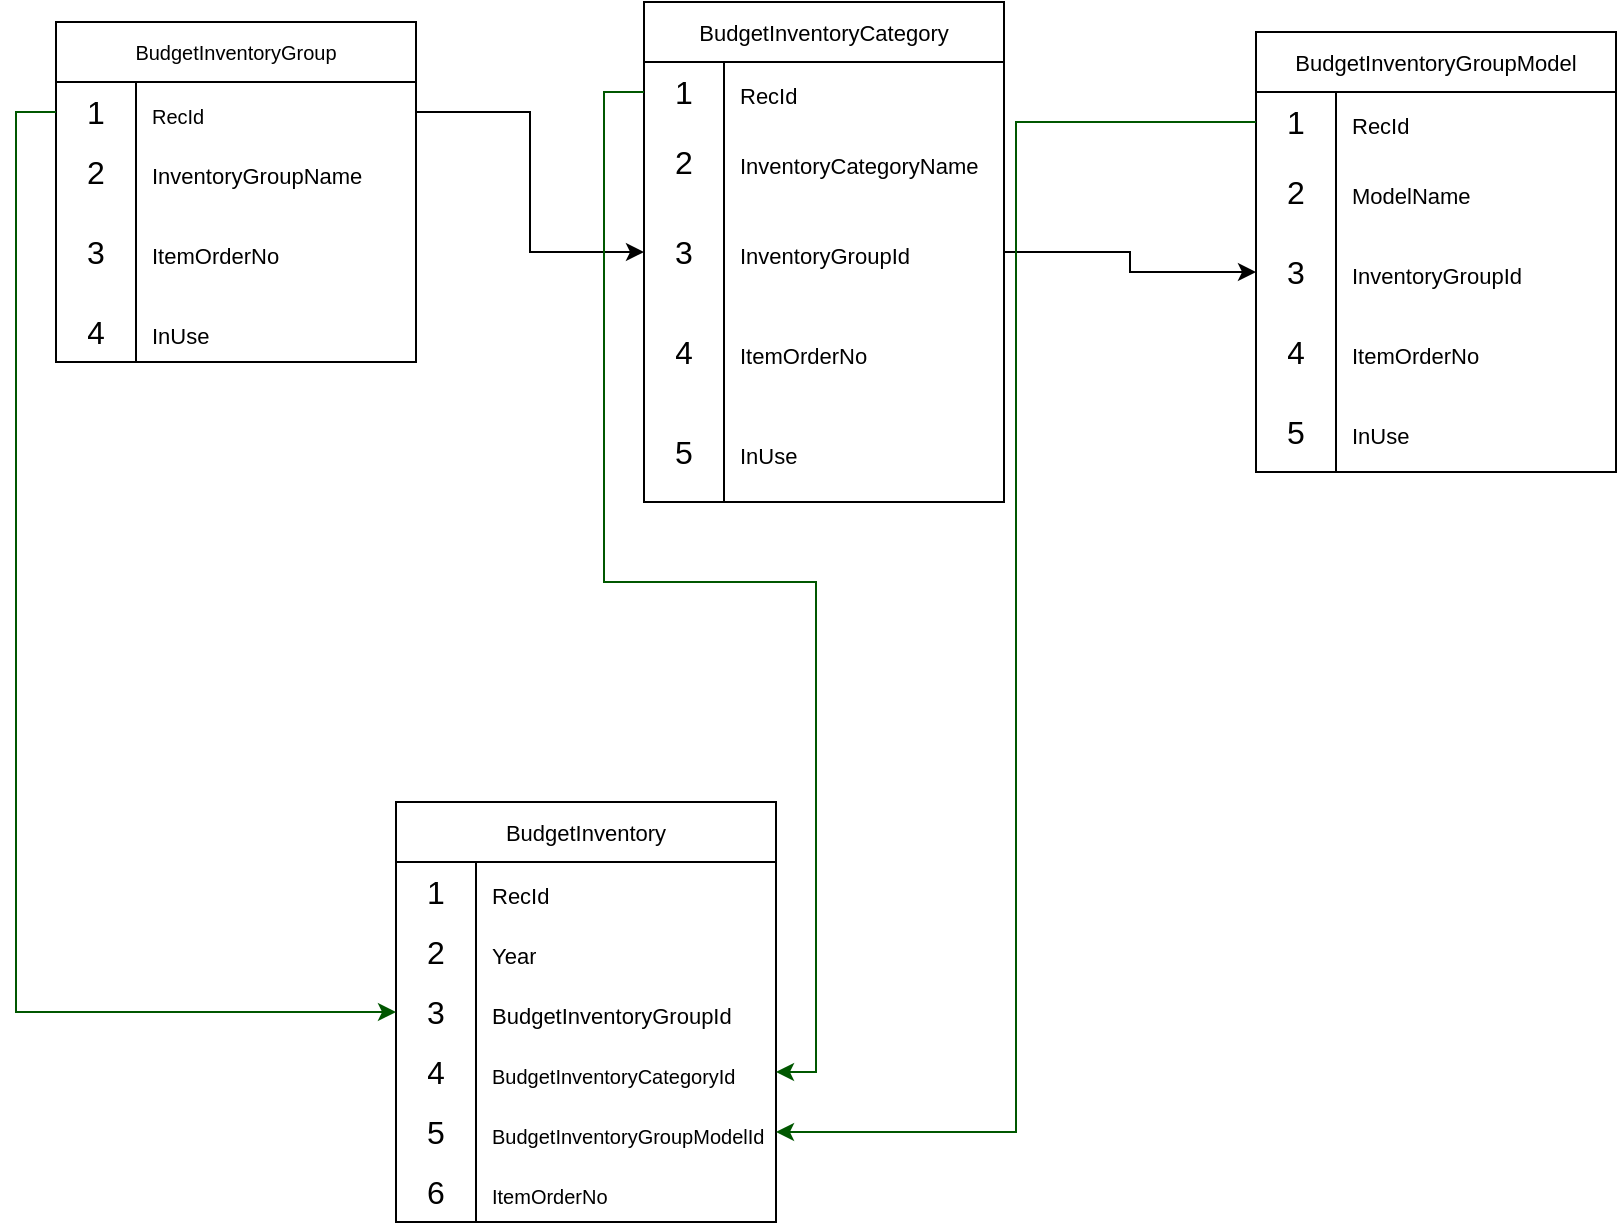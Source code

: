 <mxfile version="21.8.2" type="github">
  <diagram id="C5RBs43oDa-KdzZeNtuy" name="Page-1">
    <mxGraphModel dx="1687" dy="882" grid="1" gridSize="10" guides="1" tooltips="1" connect="1" arrows="1" fold="1" page="1" pageScale="1" pageWidth="827" pageHeight="1169" math="0" shadow="0">
      <root>
        <mxCell id="WIyWlLk6GJQsqaUBKTNV-0" />
        <mxCell id="WIyWlLk6GJQsqaUBKTNV-1" parent="WIyWlLk6GJQsqaUBKTNV-0" />
        <mxCell id="_sI9fXl2GTtRrqDUZF84-5" style="edgeStyle=orthogonalEdgeStyle;rounded=0;orthogonalLoop=1;jettySize=auto;html=1;exitX=0.5;exitY=1;exitDx=0;exitDy=0;" parent="WIyWlLk6GJQsqaUBKTNV-1" edge="1">
          <mxGeometry relative="1" as="geometry">
            <mxPoint x="245" y="610" as="sourcePoint" />
            <mxPoint x="245" y="610" as="targetPoint" />
          </mxGeometry>
        </mxCell>
        <mxCell id="_sI9fXl2GTtRrqDUZF84-6" style="edgeStyle=orthogonalEdgeStyle;rounded=0;orthogonalLoop=1;jettySize=auto;html=1;exitX=0.5;exitY=1;exitDx=0;exitDy=0;" parent="WIyWlLk6GJQsqaUBKTNV-1" edge="1">
          <mxGeometry relative="1" as="geometry">
            <mxPoint x="245" y="610" as="sourcePoint" />
            <mxPoint x="245" y="610" as="targetPoint" />
          </mxGeometry>
        </mxCell>
        <mxCell id="zafTxhWFMlxoKdmS9_LB-69" value="BudgetInventoryGroup" style="shape=table;startSize=30;container=1;collapsible=0;childLayout=tableLayout;fixedRows=1;rowLines=0;fontStyle=0;strokeColor=default;fontSize=10;" vertex="1" parent="WIyWlLk6GJQsqaUBKTNV-1">
          <mxGeometry x="30" y="50" width="180" height="170" as="geometry" />
        </mxCell>
        <mxCell id="zafTxhWFMlxoKdmS9_LB-70" value="" style="shape=tableRow;horizontal=0;startSize=0;swimlaneHead=0;swimlaneBody=0;top=0;left=0;bottom=0;right=0;collapsible=0;dropTarget=0;fillColor=none;points=[[0,0.5],[1,0.5]];portConstraint=eastwest;strokeColor=inherit;fontSize=16;" vertex="1" parent="zafTxhWFMlxoKdmS9_LB-69">
          <mxGeometry y="30" width="180" height="30" as="geometry" />
        </mxCell>
        <mxCell id="zafTxhWFMlxoKdmS9_LB-71" value="1" style="shape=partialRectangle;html=1;whiteSpace=wrap;connectable=0;fillColor=none;top=0;left=0;bottom=0;right=0;overflow=hidden;pointerEvents=1;strokeColor=inherit;fontSize=16;" vertex="1" parent="zafTxhWFMlxoKdmS9_LB-70">
          <mxGeometry width="40" height="30" as="geometry">
            <mxRectangle width="40" height="30" as="alternateBounds" />
          </mxGeometry>
        </mxCell>
        <mxCell id="zafTxhWFMlxoKdmS9_LB-72" value="&lt;font style=&quot;font-size: 10px;&quot;&gt;RecId&lt;/font&gt;" style="shape=partialRectangle;html=1;whiteSpace=wrap;connectable=0;fillColor=none;top=0;left=0;bottom=0;right=0;align=left;spacingLeft=6;overflow=hidden;strokeColor=inherit;fontSize=16;" vertex="1" parent="zafTxhWFMlxoKdmS9_LB-70">
          <mxGeometry x="40" width="140" height="30" as="geometry">
            <mxRectangle width="140" height="30" as="alternateBounds" />
          </mxGeometry>
        </mxCell>
        <mxCell id="zafTxhWFMlxoKdmS9_LB-73" value="" style="shape=tableRow;horizontal=0;startSize=0;swimlaneHead=0;swimlaneBody=0;top=0;left=0;bottom=0;right=0;collapsible=0;dropTarget=0;fillColor=none;points=[[0,0.5],[1,0.5]];portConstraint=eastwest;strokeColor=inherit;fontSize=16;" vertex="1" parent="zafTxhWFMlxoKdmS9_LB-69">
          <mxGeometry y="60" width="180" height="30" as="geometry" />
        </mxCell>
        <mxCell id="zafTxhWFMlxoKdmS9_LB-74" value="2" style="shape=partialRectangle;html=1;whiteSpace=wrap;connectable=0;fillColor=none;top=0;left=0;bottom=0;right=0;overflow=hidden;strokeColor=inherit;fontSize=16;" vertex="1" parent="zafTxhWFMlxoKdmS9_LB-73">
          <mxGeometry width="40" height="30" as="geometry">
            <mxRectangle width="40" height="30" as="alternateBounds" />
          </mxGeometry>
        </mxCell>
        <mxCell id="zafTxhWFMlxoKdmS9_LB-75" value="&lt;font style=&quot;font-size: 11px;&quot;&gt;InventoryGroupName&lt;/font&gt;" style="shape=partialRectangle;html=1;whiteSpace=wrap;connectable=0;fillColor=none;top=0;left=0;bottom=0;right=0;align=left;spacingLeft=6;overflow=hidden;strokeColor=inherit;fontSize=16;" vertex="1" parent="zafTxhWFMlxoKdmS9_LB-73">
          <mxGeometry x="40" width="140" height="30" as="geometry">
            <mxRectangle width="140" height="30" as="alternateBounds" />
          </mxGeometry>
        </mxCell>
        <mxCell id="zafTxhWFMlxoKdmS9_LB-76" value="" style="shape=tableRow;horizontal=0;startSize=0;swimlaneHead=0;swimlaneBody=0;top=0;left=0;bottom=0;right=0;collapsible=0;dropTarget=0;fillColor=none;points=[[0,0.5],[1,0.5]];portConstraint=eastwest;strokeColor=inherit;fontSize=16;" vertex="1" parent="zafTxhWFMlxoKdmS9_LB-69">
          <mxGeometry y="90" width="180" height="50" as="geometry" />
        </mxCell>
        <mxCell id="zafTxhWFMlxoKdmS9_LB-77" value="3" style="shape=partialRectangle;html=1;whiteSpace=wrap;connectable=0;fillColor=none;top=0;left=0;bottom=0;right=0;overflow=hidden;strokeColor=inherit;fontSize=16;" vertex="1" parent="zafTxhWFMlxoKdmS9_LB-76">
          <mxGeometry width="40" height="50" as="geometry">
            <mxRectangle width="40" height="50" as="alternateBounds" />
          </mxGeometry>
        </mxCell>
        <mxCell id="zafTxhWFMlxoKdmS9_LB-78" value="&lt;font style=&quot;font-size: 11px;&quot;&gt;ItemOrderNo&lt;/font&gt;" style="shape=partialRectangle;html=1;whiteSpace=wrap;connectable=0;fillColor=none;top=0;left=0;bottom=0;right=0;align=left;spacingLeft=6;overflow=hidden;strokeColor=inherit;fontSize=16;" vertex="1" parent="zafTxhWFMlxoKdmS9_LB-76">
          <mxGeometry x="40" width="140" height="50" as="geometry">
            <mxRectangle width="140" height="50" as="alternateBounds" />
          </mxGeometry>
        </mxCell>
        <mxCell id="zafTxhWFMlxoKdmS9_LB-79" value="" style="shape=tableRow;horizontal=0;startSize=0;swimlaneHead=0;swimlaneBody=0;top=0;left=0;bottom=0;right=0;collapsible=0;dropTarget=0;fillColor=none;points=[[0,0.5],[1,0.5]];portConstraint=eastwest;strokeColor=inherit;fontSize=16;" vertex="1" parent="zafTxhWFMlxoKdmS9_LB-69">
          <mxGeometry y="140" width="180" height="30" as="geometry" />
        </mxCell>
        <mxCell id="zafTxhWFMlxoKdmS9_LB-80" value="4" style="shape=partialRectangle;html=1;whiteSpace=wrap;connectable=0;fillColor=none;top=0;left=0;bottom=0;right=0;overflow=hidden;strokeColor=inherit;fontSize=16;" vertex="1" parent="zafTxhWFMlxoKdmS9_LB-79">
          <mxGeometry width="40" height="30" as="geometry">
            <mxRectangle width="40" height="30" as="alternateBounds" />
          </mxGeometry>
        </mxCell>
        <mxCell id="zafTxhWFMlxoKdmS9_LB-81" value="&lt;span style=&quot;font-size: 11px;&quot;&gt;InUse&lt;/span&gt;" style="shape=partialRectangle;html=1;whiteSpace=wrap;connectable=0;fillColor=none;top=0;left=0;bottom=0;right=0;align=left;spacingLeft=6;overflow=hidden;strokeColor=inherit;fontSize=16;" vertex="1" parent="zafTxhWFMlxoKdmS9_LB-79">
          <mxGeometry x="40" width="140" height="30" as="geometry">
            <mxRectangle width="140" height="30" as="alternateBounds" />
          </mxGeometry>
        </mxCell>
        <mxCell id="zafTxhWFMlxoKdmS9_LB-83" value="BudgetInventoryCategory" style="shape=table;startSize=30;container=1;collapsible=0;childLayout=tableLayout;fixedRows=1;rowLines=0;fontStyle=0;strokeColor=default;fontSize=11;" vertex="1" parent="WIyWlLk6GJQsqaUBKTNV-1">
          <mxGeometry x="324" y="40" width="180" height="250" as="geometry" />
        </mxCell>
        <mxCell id="zafTxhWFMlxoKdmS9_LB-84" value="" style="shape=tableRow;horizontal=0;startSize=0;swimlaneHead=0;swimlaneBody=0;top=0;left=0;bottom=0;right=0;collapsible=0;dropTarget=0;fillColor=none;points=[[0,0.5],[1,0.5]];portConstraint=eastwest;strokeColor=inherit;fontSize=16;" vertex="1" parent="zafTxhWFMlxoKdmS9_LB-83">
          <mxGeometry y="30" width="180" height="30" as="geometry" />
        </mxCell>
        <mxCell id="zafTxhWFMlxoKdmS9_LB-85" value="1" style="shape=partialRectangle;html=1;whiteSpace=wrap;connectable=0;fillColor=none;top=0;left=0;bottom=0;right=0;overflow=hidden;pointerEvents=1;strokeColor=inherit;fontSize=16;" vertex="1" parent="zafTxhWFMlxoKdmS9_LB-84">
          <mxGeometry width="40" height="30" as="geometry">
            <mxRectangle width="40" height="30" as="alternateBounds" />
          </mxGeometry>
        </mxCell>
        <mxCell id="zafTxhWFMlxoKdmS9_LB-86" value="&lt;font style=&quot;font-size: 11px;&quot;&gt;RecId&lt;/font&gt;" style="shape=partialRectangle;html=1;whiteSpace=wrap;connectable=0;fillColor=none;top=0;left=0;bottom=0;right=0;align=left;spacingLeft=6;overflow=hidden;strokeColor=inherit;fontSize=16;" vertex="1" parent="zafTxhWFMlxoKdmS9_LB-84">
          <mxGeometry x="40" width="140" height="30" as="geometry">
            <mxRectangle width="140" height="30" as="alternateBounds" />
          </mxGeometry>
        </mxCell>
        <mxCell id="zafTxhWFMlxoKdmS9_LB-87" value="" style="shape=tableRow;horizontal=0;startSize=0;swimlaneHead=0;swimlaneBody=0;top=0;left=0;bottom=0;right=0;collapsible=0;dropTarget=0;fillColor=none;points=[[0,0.5],[1,0.5]];portConstraint=eastwest;strokeColor=inherit;fontSize=16;" vertex="1" parent="zafTxhWFMlxoKdmS9_LB-83">
          <mxGeometry y="60" width="180" height="40" as="geometry" />
        </mxCell>
        <mxCell id="zafTxhWFMlxoKdmS9_LB-88" value="2" style="shape=partialRectangle;html=1;whiteSpace=wrap;connectable=0;fillColor=none;top=0;left=0;bottom=0;right=0;overflow=hidden;strokeColor=inherit;fontSize=16;" vertex="1" parent="zafTxhWFMlxoKdmS9_LB-87">
          <mxGeometry width="40" height="40" as="geometry">
            <mxRectangle width="40" height="40" as="alternateBounds" />
          </mxGeometry>
        </mxCell>
        <mxCell id="zafTxhWFMlxoKdmS9_LB-89" value="&lt;font style=&quot;font-size: 11px;&quot;&gt;InventoryCategoryName&lt;/font&gt;" style="shape=partialRectangle;html=1;whiteSpace=wrap;connectable=0;fillColor=none;top=0;left=0;bottom=0;right=0;align=left;spacingLeft=6;overflow=hidden;strokeColor=inherit;fontSize=16;" vertex="1" parent="zafTxhWFMlxoKdmS9_LB-87">
          <mxGeometry x="40" width="140" height="40" as="geometry">
            <mxRectangle width="140" height="40" as="alternateBounds" />
          </mxGeometry>
        </mxCell>
        <mxCell id="zafTxhWFMlxoKdmS9_LB-90" value="" style="shape=tableRow;horizontal=0;startSize=0;swimlaneHead=0;swimlaneBody=0;top=0;left=0;bottom=0;right=0;collapsible=0;dropTarget=0;fillColor=none;points=[[0,0.5],[1,0.5]];portConstraint=eastwest;strokeColor=inherit;fontSize=16;" vertex="1" parent="zafTxhWFMlxoKdmS9_LB-83">
          <mxGeometry y="100" width="180" height="50" as="geometry" />
        </mxCell>
        <mxCell id="zafTxhWFMlxoKdmS9_LB-91" value="3" style="shape=partialRectangle;html=1;whiteSpace=wrap;connectable=0;fillColor=none;top=0;left=0;bottom=0;right=0;overflow=hidden;strokeColor=inherit;fontSize=16;" vertex="1" parent="zafTxhWFMlxoKdmS9_LB-90">
          <mxGeometry width="40" height="50" as="geometry">
            <mxRectangle width="40" height="50" as="alternateBounds" />
          </mxGeometry>
        </mxCell>
        <mxCell id="zafTxhWFMlxoKdmS9_LB-92" value="&lt;font style=&quot;font-size: 11px;&quot;&gt;InventoryGroupId&lt;/font&gt;" style="shape=partialRectangle;html=1;whiteSpace=wrap;connectable=0;fillColor=none;top=0;left=0;bottom=0;right=0;align=left;spacingLeft=6;overflow=hidden;strokeColor=inherit;fontSize=16;" vertex="1" parent="zafTxhWFMlxoKdmS9_LB-90">
          <mxGeometry x="40" width="140" height="50" as="geometry">
            <mxRectangle width="140" height="50" as="alternateBounds" />
          </mxGeometry>
        </mxCell>
        <mxCell id="zafTxhWFMlxoKdmS9_LB-93" value="" style="shape=tableRow;horizontal=0;startSize=0;swimlaneHead=0;swimlaneBody=0;top=0;left=0;bottom=0;right=0;collapsible=0;dropTarget=0;fillColor=none;points=[[0,0.5],[1,0.5]];portConstraint=eastwest;strokeColor=inherit;fontSize=16;" vertex="1" parent="zafTxhWFMlxoKdmS9_LB-83">
          <mxGeometry y="150" width="180" height="50" as="geometry" />
        </mxCell>
        <mxCell id="zafTxhWFMlxoKdmS9_LB-94" value="4" style="shape=partialRectangle;html=1;whiteSpace=wrap;connectable=0;fillColor=none;top=0;left=0;bottom=0;right=0;overflow=hidden;strokeColor=inherit;fontSize=16;" vertex="1" parent="zafTxhWFMlxoKdmS9_LB-93">
          <mxGeometry width="40" height="50" as="geometry">
            <mxRectangle width="40" height="50" as="alternateBounds" />
          </mxGeometry>
        </mxCell>
        <mxCell id="zafTxhWFMlxoKdmS9_LB-95" value="&lt;font style=&quot;font-size: 11px;&quot;&gt;ItemOrderNo&lt;/font&gt;" style="shape=partialRectangle;html=1;whiteSpace=wrap;connectable=0;fillColor=none;top=0;left=0;bottom=0;right=0;align=left;spacingLeft=6;overflow=hidden;strokeColor=inherit;fontSize=16;" vertex="1" parent="zafTxhWFMlxoKdmS9_LB-93">
          <mxGeometry x="40" width="140" height="50" as="geometry">
            <mxRectangle width="140" height="50" as="alternateBounds" />
          </mxGeometry>
        </mxCell>
        <mxCell id="zafTxhWFMlxoKdmS9_LB-110" value="" style="shape=tableRow;horizontal=0;startSize=0;swimlaneHead=0;swimlaneBody=0;top=0;left=0;bottom=0;right=0;collapsible=0;dropTarget=0;fillColor=none;points=[[0,0.5],[1,0.5]];portConstraint=eastwest;strokeColor=inherit;fontSize=16;" vertex="1" parent="zafTxhWFMlxoKdmS9_LB-83">
          <mxGeometry y="200" width="180" height="50" as="geometry" />
        </mxCell>
        <mxCell id="zafTxhWFMlxoKdmS9_LB-111" value="5" style="shape=partialRectangle;html=1;whiteSpace=wrap;connectable=0;fillColor=none;top=0;left=0;bottom=0;right=0;overflow=hidden;strokeColor=inherit;fontSize=16;" vertex="1" parent="zafTxhWFMlxoKdmS9_LB-110">
          <mxGeometry width="40" height="50" as="geometry">
            <mxRectangle width="40" height="50" as="alternateBounds" />
          </mxGeometry>
        </mxCell>
        <mxCell id="zafTxhWFMlxoKdmS9_LB-112" value="&lt;span style=&quot;font-size: 11px;&quot;&gt;InUse&lt;/span&gt;" style="shape=partialRectangle;html=1;whiteSpace=wrap;connectable=0;fillColor=none;top=0;left=0;bottom=0;right=0;align=left;spacingLeft=6;overflow=hidden;strokeColor=inherit;fontSize=16;" vertex="1" parent="zafTxhWFMlxoKdmS9_LB-110">
          <mxGeometry x="40" width="140" height="50" as="geometry">
            <mxRectangle width="140" height="50" as="alternateBounds" />
          </mxGeometry>
        </mxCell>
        <mxCell id="zafTxhWFMlxoKdmS9_LB-96" style="edgeStyle=orthogonalEdgeStyle;rounded=0;orthogonalLoop=1;jettySize=auto;html=1;exitX=1;exitY=0.5;exitDx=0;exitDy=0;entryX=0;entryY=0.5;entryDx=0;entryDy=0;" edge="1" parent="WIyWlLk6GJQsqaUBKTNV-1" source="zafTxhWFMlxoKdmS9_LB-70" target="zafTxhWFMlxoKdmS9_LB-90">
          <mxGeometry relative="1" as="geometry" />
        </mxCell>
        <mxCell id="zafTxhWFMlxoKdmS9_LB-97" value="BudgetInventoryGroupModel" style="shape=table;startSize=30;container=1;collapsible=0;childLayout=tableLayout;fixedRows=1;rowLines=0;fontStyle=0;strokeColor=default;fontSize=11;" vertex="1" parent="WIyWlLk6GJQsqaUBKTNV-1">
          <mxGeometry x="630" y="55" width="180" height="220" as="geometry" />
        </mxCell>
        <mxCell id="zafTxhWFMlxoKdmS9_LB-98" value="" style="shape=tableRow;horizontal=0;startSize=0;swimlaneHead=0;swimlaneBody=0;top=0;left=0;bottom=0;right=0;collapsible=0;dropTarget=0;fillColor=none;points=[[0,0.5],[1,0.5]];portConstraint=eastwest;strokeColor=inherit;fontSize=16;" vertex="1" parent="zafTxhWFMlxoKdmS9_LB-97">
          <mxGeometry y="30" width="180" height="30" as="geometry" />
        </mxCell>
        <mxCell id="zafTxhWFMlxoKdmS9_LB-99" value="1" style="shape=partialRectangle;html=1;whiteSpace=wrap;connectable=0;fillColor=none;top=0;left=0;bottom=0;right=0;overflow=hidden;pointerEvents=1;strokeColor=inherit;fontSize=16;" vertex="1" parent="zafTxhWFMlxoKdmS9_LB-98">
          <mxGeometry width="40" height="30" as="geometry">
            <mxRectangle width="40" height="30" as="alternateBounds" />
          </mxGeometry>
        </mxCell>
        <mxCell id="zafTxhWFMlxoKdmS9_LB-100" value="&lt;font style=&quot;font-size: 11px;&quot;&gt;RecId&lt;/font&gt;" style="shape=partialRectangle;html=1;whiteSpace=wrap;connectable=0;fillColor=none;top=0;left=0;bottom=0;right=0;align=left;spacingLeft=6;overflow=hidden;strokeColor=inherit;fontSize=16;" vertex="1" parent="zafTxhWFMlxoKdmS9_LB-98">
          <mxGeometry x="40" width="140" height="30" as="geometry">
            <mxRectangle width="140" height="30" as="alternateBounds" />
          </mxGeometry>
        </mxCell>
        <mxCell id="zafTxhWFMlxoKdmS9_LB-101" value="" style="shape=tableRow;horizontal=0;startSize=0;swimlaneHead=0;swimlaneBody=0;top=0;left=0;bottom=0;right=0;collapsible=0;dropTarget=0;fillColor=none;points=[[0,0.5],[1,0.5]];portConstraint=eastwest;strokeColor=inherit;fontSize=16;" vertex="1" parent="zafTxhWFMlxoKdmS9_LB-97">
          <mxGeometry y="60" width="180" height="40" as="geometry" />
        </mxCell>
        <mxCell id="zafTxhWFMlxoKdmS9_LB-102" value="2" style="shape=partialRectangle;html=1;whiteSpace=wrap;connectable=0;fillColor=none;top=0;left=0;bottom=0;right=0;overflow=hidden;strokeColor=inherit;fontSize=16;" vertex="1" parent="zafTxhWFMlxoKdmS9_LB-101">
          <mxGeometry width="40" height="40" as="geometry">
            <mxRectangle width="40" height="40" as="alternateBounds" />
          </mxGeometry>
        </mxCell>
        <mxCell id="zafTxhWFMlxoKdmS9_LB-103" value="&lt;font style=&quot;font-size: 11px;&quot;&gt;ModelName&lt;/font&gt;" style="shape=partialRectangle;html=1;whiteSpace=wrap;connectable=0;fillColor=none;top=0;left=0;bottom=0;right=0;align=left;spacingLeft=6;overflow=hidden;strokeColor=inherit;fontSize=16;" vertex="1" parent="zafTxhWFMlxoKdmS9_LB-101">
          <mxGeometry x="40" width="140" height="40" as="geometry">
            <mxRectangle width="140" height="40" as="alternateBounds" />
          </mxGeometry>
        </mxCell>
        <mxCell id="zafTxhWFMlxoKdmS9_LB-104" value="" style="shape=tableRow;horizontal=0;startSize=0;swimlaneHead=0;swimlaneBody=0;top=0;left=0;bottom=0;right=0;collapsible=0;dropTarget=0;fillColor=none;points=[[0,0.5],[1,0.5]];portConstraint=eastwest;strokeColor=inherit;fontSize=16;" vertex="1" parent="zafTxhWFMlxoKdmS9_LB-97">
          <mxGeometry y="100" width="180" height="40" as="geometry" />
        </mxCell>
        <mxCell id="zafTxhWFMlxoKdmS9_LB-105" value="3" style="shape=partialRectangle;html=1;whiteSpace=wrap;connectable=0;fillColor=none;top=0;left=0;bottom=0;right=0;overflow=hidden;strokeColor=inherit;fontSize=16;" vertex="1" parent="zafTxhWFMlxoKdmS9_LB-104">
          <mxGeometry width="40" height="40" as="geometry">
            <mxRectangle width="40" height="40" as="alternateBounds" />
          </mxGeometry>
        </mxCell>
        <mxCell id="zafTxhWFMlxoKdmS9_LB-106" value="&lt;font style=&quot;font-size: 11px;&quot;&gt;InventoryGroupId&lt;/font&gt;" style="shape=partialRectangle;html=1;whiteSpace=wrap;connectable=0;fillColor=none;top=0;left=0;bottom=0;right=0;align=left;spacingLeft=6;overflow=hidden;strokeColor=inherit;fontSize=16;" vertex="1" parent="zafTxhWFMlxoKdmS9_LB-104">
          <mxGeometry x="40" width="140" height="40" as="geometry">
            <mxRectangle width="140" height="40" as="alternateBounds" />
          </mxGeometry>
        </mxCell>
        <mxCell id="zafTxhWFMlxoKdmS9_LB-107" value="" style="shape=tableRow;horizontal=0;startSize=0;swimlaneHead=0;swimlaneBody=0;top=0;left=0;bottom=0;right=0;collapsible=0;dropTarget=0;fillColor=none;points=[[0,0.5],[1,0.5]];portConstraint=eastwest;strokeColor=inherit;fontSize=16;" vertex="1" parent="zafTxhWFMlxoKdmS9_LB-97">
          <mxGeometry y="140" width="180" height="40" as="geometry" />
        </mxCell>
        <mxCell id="zafTxhWFMlxoKdmS9_LB-108" value="4" style="shape=partialRectangle;html=1;whiteSpace=wrap;connectable=0;fillColor=none;top=0;left=0;bottom=0;right=0;overflow=hidden;strokeColor=inherit;fontSize=16;" vertex="1" parent="zafTxhWFMlxoKdmS9_LB-107">
          <mxGeometry width="40" height="40" as="geometry">
            <mxRectangle width="40" height="40" as="alternateBounds" />
          </mxGeometry>
        </mxCell>
        <mxCell id="zafTxhWFMlxoKdmS9_LB-109" value="&lt;font style=&quot;font-size: 11px;&quot;&gt;ItemOrderNo&lt;/font&gt;" style="shape=partialRectangle;html=1;whiteSpace=wrap;connectable=0;fillColor=none;top=0;left=0;bottom=0;right=0;align=left;spacingLeft=6;overflow=hidden;strokeColor=inherit;fontSize=16;" vertex="1" parent="zafTxhWFMlxoKdmS9_LB-107">
          <mxGeometry x="40" width="140" height="40" as="geometry">
            <mxRectangle width="140" height="40" as="alternateBounds" />
          </mxGeometry>
        </mxCell>
        <mxCell id="zafTxhWFMlxoKdmS9_LB-113" value="" style="shape=tableRow;horizontal=0;startSize=0;swimlaneHead=0;swimlaneBody=0;top=0;left=0;bottom=0;right=0;collapsible=0;dropTarget=0;fillColor=none;points=[[0,0.5],[1,0.5]];portConstraint=eastwest;strokeColor=inherit;fontSize=16;" vertex="1" parent="zafTxhWFMlxoKdmS9_LB-97">
          <mxGeometry y="180" width="180" height="40" as="geometry" />
        </mxCell>
        <mxCell id="zafTxhWFMlxoKdmS9_LB-114" value="5" style="shape=partialRectangle;html=1;whiteSpace=wrap;connectable=0;fillColor=none;top=0;left=0;bottom=0;right=0;overflow=hidden;strokeColor=inherit;fontSize=16;" vertex="1" parent="zafTxhWFMlxoKdmS9_LB-113">
          <mxGeometry width="40" height="40" as="geometry">
            <mxRectangle width="40" height="40" as="alternateBounds" />
          </mxGeometry>
        </mxCell>
        <mxCell id="zafTxhWFMlxoKdmS9_LB-115" value="&lt;span style=&quot;font-size: 11px;&quot;&gt;InUse&lt;/span&gt;" style="shape=partialRectangle;html=1;whiteSpace=wrap;connectable=0;fillColor=none;top=0;left=0;bottom=0;right=0;align=left;spacingLeft=6;overflow=hidden;strokeColor=inherit;fontSize=16;" vertex="1" parent="zafTxhWFMlxoKdmS9_LB-113">
          <mxGeometry x="40" width="140" height="40" as="geometry">
            <mxRectangle width="140" height="40" as="alternateBounds" />
          </mxGeometry>
        </mxCell>
        <mxCell id="zafTxhWFMlxoKdmS9_LB-118" style="edgeStyle=orthogonalEdgeStyle;rounded=0;orthogonalLoop=1;jettySize=auto;html=1;exitX=1;exitY=0.5;exitDx=0;exitDy=0;" edge="1" parent="WIyWlLk6GJQsqaUBKTNV-1" source="zafTxhWFMlxoKdmS9_LB-90" target="zafTxhWFMlxoKdmS9_LB-104">
          <mxGeometry relative="1" as="geometry" />
        </mxCell>
        <mxCell id="zafTxhWFMlxoKdmS9_LB-119" value="BudgetInventory" style="shape=table;startSize=30;container=1;collapsible=0;childLayout=tableLayout;fixedRows=1;rowLines=0;fontStyle=0;strokeColor=default;fontSize=11;" vertex="1" parent="WIyWlLk6GJQsqaUBKTNV-1">
          <mxGeometry x="200" y="440" width="190" height="210" as="geometry" />
        </mxCell>
        <mxCell id="zafTxhWFMlxoKdmS9_LB-120" value="" style="shape=tableRow;horizontal=0;startSize=0;swimlaneHead=0;swimlaneBody=0;top=0;left=0;bottom=0;right=0;collapsible=0;dropTarget=0;fillColor=none;points=[[0,0.5],[1,0.5]];portConstraint=eastwest;strokeColor=inherit;fontSize=16;" vertex="1" parent="zafTxhWFMlxoKdmS9_LB-119">
          <mxGeometry y="30" width="190" height="30" as="geometry" />
        </mxCell>
        <mxCell id="zafTxhWFMlxoKdmS9_LB-121" value="1" style="shape=partialRectangle;html=1;whiteSpace=wrap;connectable=0;fillColor=none;top=0;left=0;bottom=0;right=0;overflow=hidden;pointerEvents=1;strokeColor=inherit;fontSize=16;" vertex="1" parent="zafTxhWFMlxoKdmS9_LB-120">
          <mxGeometry width="40" height="30" as="geometry">
            <mxRectangle width="40" height="30" as="alternateBounds" />
          </mxGeometry>
        </mxCell>
        <mxCell id="zafTxhWFMlxoKdmS9_LB-122" value="&lt;font style=&quot;font-size: 11px;&quot;&gt;RecId&lt;/font&gt;" style="shape=partialRectangle;html=1;whiteSpace=wrap;connectable=0;fillColor=none;top=0;left=0;bottom=0;right=0;align=left;spacingLeft=6;overflow=hidden;strokeColor=inherit;fontSize=16;" vertex="1" parent="zafTxhWFMlxoKdmS9_LB-120">
          <mxGeometry x="40" width="150" height="30" as="geometry">
            <mxRectangle width="150" height="30" as="alternateBounds" />
          </mxGeometry>
        </mxCell>
        <mxCell id="zafTxhWFMlxoKdmS9_LB-123" value="" style="shape=tableRow;horizontal=0;startSize=0;swimlaneHead=0;swimlaneBody=0;top=0;left=0;bottom=0;right=0;collapsible=0;dropTarget=0;fillColor=none;points=[[0,0.5],[1,0.5]];portConstraint=eastwest;strokeColor=inherit;fontSize=16;" vertex="1" parent="zafTxhWFMlxoKdmS9_LB-119">
          <mxGeometry y="60" width="190" height="30" as="geometry" />
        </mxCell>
        <mxCell id="zafTxhWFMlxoKdmS9_LB-124" value="2" style="shape=partialRectangle;html=1;whiteSpace=wrap;connectable=0;fillColor=none;top=0;left=0;bottom=0;right=0;overflow=hidden;strokeColor=inherit;fontSize=16;" vertex="1" parent="zafTxhWFMlxoKdmS9_LB-123">
          <mxGeometry width="40" height="30" as="geometry">
            <mxRectangle width="40" height="30" as="alternateBounds" />
          </mxGeometry>
        </mxCell>
        <mxCell id="zafTxhWFMlxoKdmS9_LB-125" value="&lt;font style=&quot;font-size: 11px;&quot;&gt;Year&lt;/font&gt;" style="shape=partialRectangle;html=1;whiteSpace=wrap;connectable=0;fillColor=none;top=0;left=0;bottom=0;right=0;align=left;spacingLeft=6;overflow=hidden;strokeColor=inherit;fontSize=16;" vertex="1" parent="zafTxhWFMlxoKdmS9_LB-123">
          <mxGeometry x="40" width="150" height="30" as="geometry">
            <mxRectangle width="150" height="30" as="alternateBounds" />
          </mxGeometry>
        </mxCell>
        <mxCell id="zafTxhWFMlxoKdmS9_LB-126" value="" style="shape=tableRow;horizontal=0;startSize=0;swimlaneHead=0;swimlaneBody=0;top=0;left=0;bottom=0;right=0;collapsible=0;dropTarget=0;fillColor=none;points=[[0,0.5],[1,0.5]];portConstraint=eastwest;strokeColor=inherit;fontSize=16;" vertex="1" parent="zafTxhWFMlxoKdmS9_LB-119">
          <mxGeometry y="90" width="190" height="30" as="geometry" />
        </mxCell>
        <mxCell id="zafTxhWFMlxoKdmS9_LB-127" value="3" style="shape=partialRectangle;html=1;whiteSpace=wrap;connectable=0;fillColor=none;top=0;left=0;bottom=0;right=0;overflow=hidden;strokeColor=inherit;fontSize=16;" vertex="1" parent="zafTxhWFMlxoKdmS9_LB-126">
          <mxGeometry width="40" height="30" as="geometry">
            <mxRectangle width="40" height="30" as="alternateBounds" />
          </mxGeometry>
        </mxCell>
        <mxCell id="zafTxhWFMlxoKdmS9_LB-128" value="&lt;font style=&quot;font-size: 11px;&quot;&gt;BudgetInventoryGroupId&lt;/font&gt;" style="shape=partialRectangle;html=1;whiteSpace=wrap;connectable=0;fillColor=none;top=0;left=0;bottom=0;right=0;align=left;spacingLeft=6;overflow=hidden;strokeColor=inherit;fontSize=16;" vertex="1" parent="zafTxhWFMlxoKdmS9_LB-126">
          <mxGeometry x="40" width="150" height="30" as="geometry">
            <mxRectangle width="150" height="30" as="alternateBounds" />
          </mxGeometry>
        </mxCell>
        <mxCell id="zafTxhWFMlxoKdmS9_LB-129" value="" style="shape=tableRow;horizontal=0;startSize=0;swimlaneHead=0;swimlaneBody=0;top=0;left=0;bottom=0;right=0;collapsible=0;dropTarget=0;fillColor=none;points=[[0,0.5],[1,0.5]];portConstraint=eastwest;strokeColor=inherit;fontSize=16;" vertex="1" parent="zafTxhWFMlxoKdmS9_LB-119">
          <mxGeometry y="120" width="190" height="30" as="geometry" />
        </mxCell>
        <mxCell id="zafTxhWFMlxoKdmS9_LB-130" value="4" style="shape=partialRectangle;html=1;whiteSpace=wrap;connectable=0;fillColor=none;top=0;left=0;bottom=0;right=0;overflow=hidden;strokeColor=inherit;fontSize=16;" vertex="1" parent="zafTxhWFMlxoKdmS9_LB-129">
          <mxGeometry width="40" height="30" as="geometry">
            <mxRectangle width="40" height="30" as="alternateBounds" />
          </mxGeometry>
        </mxCell>
        <mxCell id="zafTxhWFMlxoKdmS9_LB-131" value="&lt;font style=&quot;font-size: 10px;&quot;&gt;BudgetInventoryCategoryId&lt;/font&gt;" style="shape=partialRectangle;html=1;whiteSpace=wrap;connectable=0;fillColor=none;top=0;left=0;bottom=0;right=0;align=left;spacingLeft=6;overflow=hidden;strokeColor=inherit;fontSize=16;" vertex="1" parent="zafTxhWFMlxoKdmS9_LB-129">
          <mxGeometry x="40" width="150" height="30" as="geometry">
            <mxRectangle width="150" height="30" as="alternateBounds" />
          </mxGeometry>
        </mxCell>
        <mxCell id="zafTxhWFMlxoKdmS9_LB-145" value="" style="shape=tableRow;horizontal=0;startSize=0;swimlaneHead=0;swimlaneBody=0;top=0;left=0;bottom=0;right=0;collapsible=0;dropTarget=0;fillColor=none;points=[[0,0.5],[1,0.5]];portConstraint=eastwest;strokeColor=inherit;fontSize=16;" vertex="1" parent="zafTxhWFMlxoKdmS9_LB-119">
          <mxGeometry y="150" width="190" height="30" as="geometry" />
        </mxCell>
        <mxCell id="zafTxhWFMlxoKdmS9_LB-146" value="5" style="shape=partialRectangle;html=1;whiteSpace=wrap;connectable=0;fillColor=none;top=0;left=0;bottom=0;right=0;overflow=hidden;strokeColor=inherit;fontSize=16;" vertex="1" parent="zafTxhWFMlxoKdmS9_LB-145">
          <mxGeometry width="40" height="30" as="geometry">
            <mxRectangle width="40" height="30" as="alternateBounds" />
          </mxGeometry>
        </mxCell>
        <mxCell id="zafTxhWFMlxoKdmS9_LB-147" value="&lt;font style=&quot;font-size: 10px;&quot;&gt;BudgetInventoryGroupModelId&lt;/font&gt;" style="shape=partialRectangle;html=1;whiteSpace=wrap;connectable=0;fillColor=none;top=0;left=0;bottom=0;right=0;align=left;spacingLeft=6;overflow=hidden;strokeColor=inherit;fontSize=16;" vertex="1" parent="zafTxhWFMlxoKdmS9_LB-145">
          <mxGeometry x="40" width="150" height="30" as="geometry">
            <mxRectangle width="150" height="30" as="alternateBounds" />
          </mxGeometry>
        </mxCell>
        <mxCell id="zafTxhWFMlxoKdmS9_LB-148" value="" style="shape=tableRow;horizontal=0;startSize=0;swimlaneHead=0;swimlaneBody=0;top=0;left=0;bottom=0;right=0;collapsible=0;dropTarget=0;fillColor=none;points=[[0,0.5],[1,0.5]];portConstraint=eastwest;strokeColor=inherit;fontSize=16;" vertex="1" parent="zafTxhWFMlxoKdmS9_LB-119">
          <mxGeometry y="180" width="190" height="30" as="geometry" />
        </mxCell>
        <mxCell id="zafTxhWFMlxoKdmS9_LB-149" value="6" style="shape=partialRectangle;html=1;whiteSpace=wrap;connectable=0;fillColor=none;top=0;left=0;bottom=0;right=0;overflow=hidden;strokeColor=inherit;fontSize=16;" vertex="1" parent="zafTxhWFMlxoKdmS9_LB-148">
          <mxGeometry width="40" height="30" as="geometry">
            <mxRectangle width="40" height="30" as="alternateBounds" />
          </mxGeometry>
        </mxCell>
        <mxCell id="zafTxhWFMlxoKdmS9_LB-150" value="&lt;span style=&quot;font-size: 10px;&quot;&gt;ItemOrderNo&lt;/span&gt;" style="shape=partialRectangle;html=1;whiteSpace=wrap;connectable=0;fillColor=none;top=0;left=0;bottom=0;right=0;align=left;spacingLeft=6;overflow=hidden;strokeColor=inherit;fontSize=16;" vertex="1" parent="zafTxhWFMlxoKdmS9_LB-148">
          <mxGeometry x="40" width="150" height="30" as="geometry">
            <mxRectangle width="150" height="30" as="alternateBounds" />
          </mxGeometry>
        </mxCell>
        <mxCell id="zafTxhWFMlxoKdmS9_LB-151" style="edgeStyle=orthogonalEdgeStyle;rounded=0;orthogonalLoop=1;jettySize=auto;html=1;exitX=0;exitY=0.5;exitDx=0;exitDy=0;entryX=0;entryY=0.5;entryDx=0;entryDy=0;fillColor=#008a00;strokeColor=#005700;" edge="1" parent="WIyWlLk6GJQsqaUBKTNV-1" source="zafTxhWFMlxoKdmS9_LB-70" target="zafTxhWFMlxoKdmS9_LB-126">
          <mxGeometry relative="1" as="geometry" />
        </mxCell>
        <mxCell id="zafTxhWFMlxoKdmS9_LB-152" style="edgeStyle=orthogonalEdgeStyle;rounded=0;orthogonalLoop=1;jettySize=auto;html=1;exitX=0;exitY=0.5;exitDx=0;exitDy=0;entryX=1;entryY=0.5;entryDx=0;entryDy=0;fillColor=#008a00;strokeColor=#005700;" edge="1" parent="WIyWlLk6GJQsqaUBKTNV-1" source="zafTxhWFMlxoKdmS9_LB-84" target="zafTxhWFMlxoKdmS9_LB-129">
          <mxGeometry relative="1" as="geometry" />
        </mxCell>
        <mxCell id="zafTxhWFMlxoKdmS9_LB-153" style="edgeStyle=orthogonalEdgeStyle;rounded=0;orthogonalLoop=1;jettySize=auto;html=1;exitX=0;exitY=0.5;exitDx=0;exitDy=0;entryX=1;entryY=0.5;entryDx=0;entryDy=0;fillColor=#008a00;strokeColor=#005700;" edge="1" parent="WIyWlLk6GJQsqaUBKTNV-1" source="zafTxhWFMlxoKdmS9_LB-98" target="zafTxhWFMlxoKdmS9_LB-145">
          <mxGeometry relative="1" as="geometry" />
        </mxCell>
      </root>
    </mxGraphModel>
  </diagram>
</mxfile>
